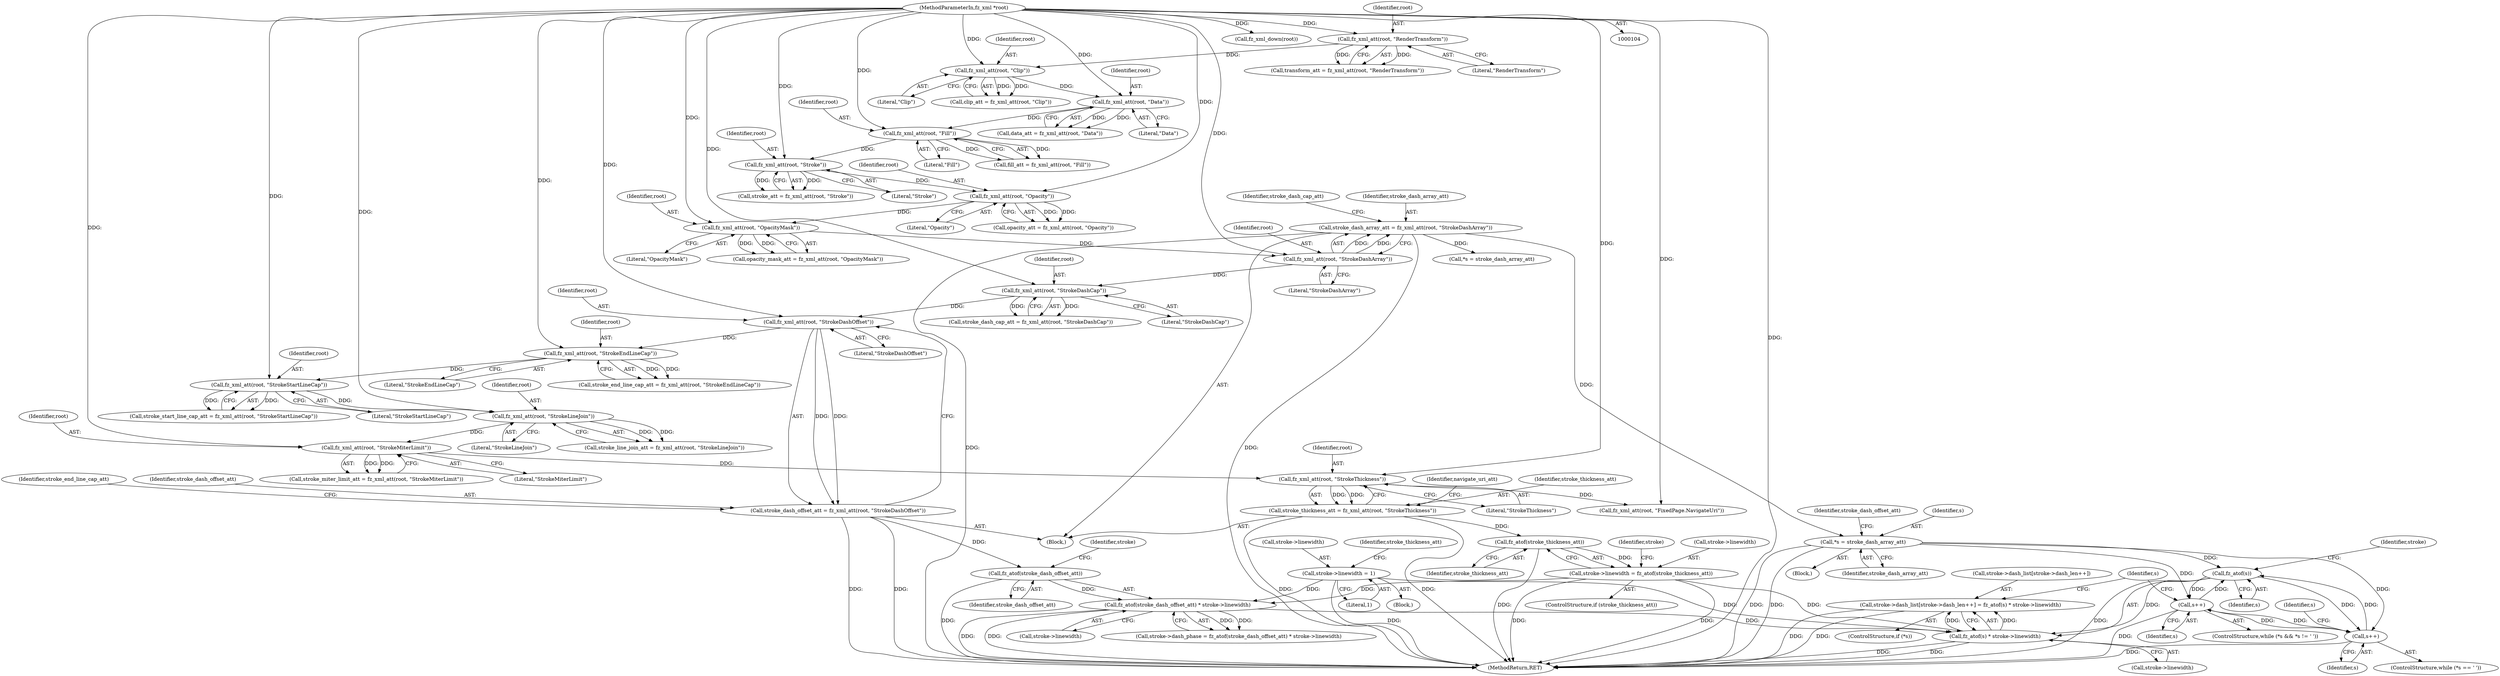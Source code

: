 digraph "0_ghostscript_60dabde18d7fe12b19da8b509bdfee9cc886aafc_3@array" {
"1000617" [label="(Call,stroke->dash_list[stroke->dash_len++] = fz_atof(s) * stroke->linewidth)"];
"1000626" [label="(Call,fz_atof(s) * stroke->linewidth)"];
"1000627" [label="(Call,fz_atof(s))"];
"1000640" [label="(Call,s++)"];
"1000588" [label="(Call,*s = stroke_dash_array_att)"];
"1000220" [label="(Call,stroke_dash_array_att = fz_xml_att(root, \"StrokeDashArray\"))"];
"1000222" [label="(Call,fz_xml_att(root, \"StrokeDashArray\"))"];
"1000217" [label="(Call,fz_xml_att(root, \"OpacityMask\"))"];
"1000212" [label="(Call,fz_xml_att(root, \"Opacity\"))"];
"1000207" [label="(Call,fz_xml_att(root, \"Stroke\"))"];
"1000202" [label="(Call,fz_xml_att(root, \"Fill\"))"];
"1000197" [label="(Call,fz_xml_att(root, \"Data\"))"];
"1000192" [label="(Call,fz_xml_att(root, \"Clip\"))"];
"1000187" [label="(Call,fz_xml_att(root, \"RenderTransform\"))"];
"1000109" [label="(MethodParameterIn,fz_xml *root)"];
"1000612" [label="(Call,s++)"];
"1000597" [label="(Call,fz_atof(stroke_dash_offset_att) * stroke->linewidth)"];
"1000598" [label="(Call,fz_atof(stroke_dash_offset_att))"];
"1000230" [label="(Call,stroke_dash_offset_att = fz_xml_att(root, \"StrokeDashOffset\"))"];
"1000232" [label="(Call,fz_xml_att(root, \"StrokeDashOffset\"))"];
"1000227" [label="(Call,fz_xml_att(root, \"StrokeDashCap\"))"];
"1000568" [label="(Call,stroke->linewidth = fz_atof(stroke_thickness_att))"];
"1000572" [label="(Call,fz_atof(stroke_thickness_att))"];
"1000255" [label="(Call,stroke_thickness_att = fz_xml_att(root, \"StrokeThickness\"))"];
"1000257" [label="(Call,fz_xml_att(root, \"StrokeThickness\"))"];
"1000252" [label="(Call,fz_xml_att(root, \"StrokeMiterLimit\"))"];
"1000247" [label="(Call,fz_xml_att(root, \"StrokeLineJoin\"))"];
"1000242" [label="(Call,fz_xml_att(root, \"StrokeStartLineCap\"))"];
"1000237" [label="(Call,fz_xml_att(root, \"StrokeEndLineCap\"))"];
"1000561" [label="(Call,stroke->linewidth = 1)"];
"1000227" [label="(Call,fz_xml_att(root, \"StrokeDashCap\"))"];
"1000588" [label="(Call,*s = stroke_dash_array_att)"];
"1000202" [label="(Call,fz_xml_att(root, \"Fill\"))"];
"1000193" [label="(Identifier,root)"];
"1000233" [label="(Identifier,root)"];
"1000254" [label="(Literal,\"StrokeMiterLimit\")"];
"1000640" [label="(Call,s++)"];
"1000243" [label="(Identifier,root)"];
"1000212" [label="(Call,fz_xml_att(root, \"Opacity\"))"];
"1000210" [label="(Call,opacity_att = fz_xml_att(root, \"Opacity\"))"];
"1000223" [label="(Identifier,root)"];
"1000218" [label="(Identifier,root)"];
"1000194" [label="(Literal,\"Clip\")"];
"1000566" [label="(ControlStructure,if (stroke_thickness_att))"];
"1000242" [label="(Call,fz_xml_att(root, \"StrokeStartLineCap\"))"];
"1000262" [label="(Call,fz_xml_att(root, \"FixedPage.NavigateUri\"))"];
"1000255" [label="(Call,stroke_thickness_att = fz_xml_att(root, \"StrokeThickness\"))"];
"1000561" [label="(Call,stroke->linewidth = 1)"];
"1000590" [label="(Identifier,stroke_dash_array_att)"];
"1000188" [label="(Identifier,root)"];
"1000221" [label="(Identifier,stroke_dash_array_att)"];
"1000200" [label="(Call,fill_att = fz_xml_att(root, \"Fill\"))"];
"1000187" [label="(Call,fz_xml_att(root, \"RenderTransform\"))"];
"1000601" [label="(Identifier,stroke)"];
"1000225" [label="(Call,stroke_dash_cap_att = fz_xml_att(root, \"StrokeDashCap\"))"];
"1000568" [label="(Call,stroke->linewidth = fz_atof(stroke_thickness_att))"];
"1000215" [label="(Call,opacity_mask_att = fz_xml_att(root, \"OpacityMask\"))"];
"1000244" [label="(Literal,\"StrokeStartLineCap\")"];
"1000203" [label="(Identifier,root)"];
"1000573" [label="(Identifier,stroke_thickness_att)"];
"1000217" [label="(Call,fz_xml_att(root, \"OpacityMask\"))"];
"1000600" [label="(Call,stroke->linewidth)"];
"1000635" [label="(Identifier,s)"];
"1000248" [label="(Identifier,root)"];
"1000641" [label="(Identifier,s)"];
"1000204" [label="(Literal,\"Fill\")"];
"1000234" [label="(Literal,\"StrokeDashOffset\")"];
"1000629" [label="(Call,stroke->linewidth)"];
"1000261" [label="(Identifier,navigate_uri_att)"];
"1000214" [label="(Literal,\"Opacity\")"];
"1000592" [label="(Identifier,stroke_dash_offset_att)"];
"1000258" [label="(Identifier,root)"];
"1000589" [label="(Identifier,s)"];
"1000268" [label="(Call,fz_xml_down(root))"];
"1000198" [label="(Identifier,root)"];
"1000213" [label="(Identifier,root)"];
"1000224" [label="(Literal,\"StrokeDashArray\")"];
"1000597" [label="(Call,fz_atof(stroke_dash_offset_att) * stroke->linewidth)"];
"1000228" [label="(Identifier,root)"];
"1000626" [label="(Call,fz_atof(s) * stroke->linewidth)"];
"1000610" [label="(Identifier,s)"];
"1000613" [label="(Identifier,s)"];
"1000628" [label="(Identifier,s)"];
"1000222" [label="(Call,fz_xml_att(root, \"StrokeDashArray\"))"];
"1000259" [label="(Literal,\"StrokeThickness\")"];
"1000240" [label="(Call,stroke_start_line_cap_att = fz_xml_att(root, \"StrokeStartLineCap\"))"];
"1000236" [label="(Identifier,stroke_end_line_cap_att)"];
"1000235" [label="(Call,stroke_end_line_cap_att = fz_xml_att(root, \"StrokeEndLineCap\"))"];
"1000109" [label="(MethodParameterIn,fz_xml *root)"];
"1000252" [label="(Call,fz_xml_att(root, \"StrokeMiterLimit\"))"];
"1000219" [label="(Literal,\"OpacityMask\")"];
"1000572" [label="(Call,fz_atof(stroke_thickness_att))"];
"1000451" [label="(Block,)"];
"1000627" [label="(Call,fz_atof(s))"];
"1000229" [label="(Literal,\"StrokeDashCap\")"];
"1000192" [label="(Call,fz_xml_att(root, \"Clip\"))"];
"1000195" [label="(Call,data_att = fz_xml_att(root, \"Data\"))"];
"1000607" [label="(ControlStructure,while (*s == ' '))"];
"1000231" [label="(Identifier,stroke_dash_offset_att)"];
"1000617" [label="(Call,stroke->dash_list[stroke->dash_len++] = fz_atof(s) * stroke->linewidth)"];
"1000257" [label="(Call,fz_xml_att(root, \"StrokeThickness\"))"];
"1000245" [label="(Call,stroke_line_join_att = fz_xml_att(root, \"StrokeLineJoin\"))"];
"1000249" [label="(Literal,\"StrokeLineJoin\")"];
"1000562" [label="(Call,stroke->linewidth)"];
"1000586" [label="(Block,)"];
"1000632" [label="(ControlStructure,while (*s && *s != ' '))"];
"1000256" [label="(Identifier,stroke_thickness_att)"];
"1000593" [label="(Call,stroke->dash_phase = fz_atof(stroke_dash_offset_att) * stroke->linewidth)"];
"1000612" [label="(Call,s++)"];
"1000226" [label="(Identifier,stroke_dash_cap_att)"];
"1000209" [label="(Literal,\"Stroke\")"];
"1000237" [label="(Call,fz_xml_att(root, \"StrokeEndLineCap\"))"];
"1000205" [label="(Call,stroke_att = fz_xml_att(root, \"Stroke\"))"];
"1000207" [label="(Call,fz_xml_att(root, \"Stroke\"))"];
"1000456" [label="(Call,*s = stroke_dash_array_att)"];
"1000185" [label="(Call,transform_att = fz_xml_att(root, \"RenderTransform\"))"];
"1000238" [label="(Identifier,root)"];
"1000614" [label="(ControlStructure,if (*s))"];
"1000250" [label="(Call,stroke_miter_limit_att = fz_xml_att(root, \"StrokeMiterLimit\"))"];
"1000618" [label="(Call,stroke->dash_list[stroke->dash_len++])"];
"1000253" [label="(Identifier,root)"];
"1000599" [label="(Identifier,stroke_dash_offset_att)"];
"1000208" [label="(Identifier,root)"];
"1000567" [label="(Identifier,stroke_thickness_att)"];
"1000197" [label="(Call,fz_xml_att(root, \"Data\"))"];
"1000189" [label="(Literal,\"RenderTransform\")"];
"1000232" [label="(Call,fz_xml_att(root, \"StrokeDashOffset\"))"];
"1000576" [label="(Identifier,stroke)"];
"1000964" [label="(MethodReturn,RET)"];
"1000190" [label="(Call,clip_att = fz_xml_att(root, \"Clip\"))"];
"1000565" [label="(Literal,1)"];
"1000247" [label="(Call,fz_xml_att(root, \"StrokeLineJoin\"))"];
"1000630" [label="(Identifier,stroke)"];
"1000220" [label="(Call,stroke_dash_array_att = fz_xml_att(root, \"StrokeDashArray\"))"];
"1000199" [label="(Literal,\"Data\")"];
"1000230" [label="(Call,stroke_dash_offset_att = fz_xml_att(root, \"StrokeDashOffset\"))"];
"1000239" [label="(Literal,\"StrokeEndLineCap\")"];
"1000598" [label="(Call,fz_atof(stroke_dash_offset_att))"];
"1000569" [label="(Call,stroke->linewidth)"];
"1000110" [label="(Block,)"];
"1000617" -> "1000614"  [label="AST: "];
"1000617" -> "1000626"  [label="CFG: "];
"1000618" -> "1000617"  [label="AST: "];
"1000626" -> "1000617"  [label="AST: "];
"1000635" -> "1000617"  [label="CFG: "];
"1000617" -> "1000964"  [label="DDG: "];
"1000617" -> "1000964"  [label="DDG: "];
"1000626" -> "1000617"  [label="DDG: "];
"1000626" -> "1000617"  [label="DDG: "];
"1000626" -> "1000629"  [label="CFG: "];
"1000627" -> "1000626"  [label="AST: "];
"1000629" -> "1000626"  [label="AST: "];
"1000626" -> "1000964"  [label="DDG: "];
"1000626" -> "1000964"  [label="DDG: "];
"1000627" -> "1000626"  [label="DDG: "];
"1000597" -> "1000626"  [label="DDG: "];
"1000568" -> "1000626"  [label="DDG: "];
"1000561" -> "1000626"  [label="DDG: "];
"1000627" -> "1000628"  [label="CFG: "];
"1000628" -> "1000627"  [label="AST: "];
"1000630" -> "1000627"  [label="CFG: "];
"1000627" -> "1000964"  [label="DDG: "];
"1000627" -> "1000612"  [label="DDG: "];
"1000640" -> "1000627"  [label="DDG: "];
"1000588" -> "1000627"  [label="DDG: "];
"1000612" -> "1000627"  [label="DDG: "];
"1000627" -> "1000640"  [label="DDG: "];
"1000640" -> "1000632"  [label="AST: "];
"1000640" -> "1000641"  [label="CFG: "];
"1000641" -> "1000640"  [label="AST: "];
"1000635" -> "1000640"  [label="CFG: "];
"1000640" -> "1000964"  [label="DDG: "];
"1000640" -> "1000612"  [label="DDG: "];
"1000588" -> "1000640"  [label="DDG: "];
"1000612" -> "1000640"  [label="DDG: "];
"1000588" -> "1000586"  [label="AST: "];
"1000588" -> "1000590"  [label="CFG: "];
"1000589" -> "1000588"  [label="AST: "];
"1000590" -> "1000588"  [label="AST: "];
"1000592" -> "1000588"  [label="CFG: "];
"1000588" -> "1000964"  [label="DDG: "];
"1000588" -> "1000964"  [label="DDG: "];
"1000220" -> "1000588"  [label="DDG: "];
"1000588" -> "1000612"  [label="DDG: "];
"1000220" -> "1000110"  [label="AST: "];
"1000220" -> "1000222"  [label="CFG: "];
"1000221" -> "1000220"  [label="AST: "];
"1000222" -> "1000220"  [label="AST: "];
"1000226" -> "1000220"  [label="CFG: "];
"1000220" -> "1000964"  [label="DDG: "];
"1000220" -> "1000964"  [label="DDG: "];
"1000222" -> "1000220"  [label="DDG: "];
"1000222" -> "1000220"  [label="DDG: "];
"1000220" -> "1000456"  [label="DDG: "];
"1000222" -> "1000224"  [label="CFG: "];
"1000223" -> "1000222"  [label="AST: "];
"1000224" -> "1000222"  [label="AST: "];
"1000217" -> "1000222"  [label="DDG: "];
"1000109" -> "1000222"  [label="DDG: "];
"1000222" -> "1000227"  [label="DDG: "];
"1000217" -> "1000215"  [label="AST: "];
"1000217" -> "1000219"  [label="CFG: "];
"1000218" -> "1000217"  [label="AST: "];
"1000219" -> "1000217"  [label="AST: "];
"1000215" -> "1000217"  [label="CFG: "];
"1000217" -> "1000215"  [label="DDG: "];
"1000217" -> "1000215"  [label="DDG: "];
"1000212" -> "1000217"  [label="DDG: "];
"1000109" -> "1000217"  [label="DDG: "];
"1000212" -> "1000210"  [label="AST: "];
"1000212" -> "1000214"  [label="CFG: "];
"1000213" -> "1000212"  [label="AST: "];
"1000214" -> "1000212"  [label="AST: "];
"1000210" -> "1000212"  [label="CFG: "];
"1000212" -> "1000210"  [label="DDG: "];
"1000212" -> "1000210"  [label="DDG: "];
"1000207" -> "1000212"  [label="DDG: "];
"1000109" -> "1000212"  [label="DDG: "];
"1000207" -> "1000205"  [label="AST: "];
"1000207" -> "1000209"  [label="CFG: "];
"1000208" -> "1000207"  [label="AST: "];
"1000209" -> "1000207"  [label="AST: "];
"1000205" -> "1000207"  [label="CFG: "];
"1000207" -> "1000205"  [label="DDG: "];
"1000207" -> "1000205"  [label="DDG: "];
"1000202" -> "1000207"  [label="DDG: "];
"1000109" -> "1000207"  [label="DDG: "];
"1000202" -> "1000200"  [label="AST: "];
"1000202" -> "1000204"  [label="CFG: "];
"1000203" -> "1000202"  [label="AST: "];
"1000204" -> "1000202"  [label="AST: "];
"1000200" -> "1000202"  [label="CFG: "];
"1000202" -> "1000200"  [label="DDG: "];
"1000202" -> "1000200"  [label="DDG: "];
"1000197" -> "1000202"  [label="DDG: "];
"1000109" -> "1000202"  [label="DDG: "];
"1000197" -> "1000195"  [label="AST: "];
"1000197" -> "1000199"  [label="CFG: "];
"1000198" -> "1000197"  [label="AST: "];
"1000199" -> "1000197"  [label="AST: "];
"1000195" -> "1000197"  [label="CFG: "];
"1000197" -> "1000195"  [label="DDG: "];
"1000197" -> "1000195"  [label="DDG: "];
"1000192" -> "1000197"  [label="DDG: "];
"1000109" -> "1000197"  [label="DDG: "];
"1000192" -> "1000190"  [label="AST: "];
"1000192" -> "1000194"  [label="CFG: "];
"1000193" -> "1000192"  [label="AST: "];
"1000194" -> "1000192"  [label="AST: "];
"1000190" -> "1000192"  [label="CFG: "];
"1000192" -> "1000190"  [label="DDG: "];
"1000192" -> "1000190"  [label="DDG: "];
"1000187" -> "1000192"  [label="DDG: "];
"1000109" -> "1000192"  [label="DDG: "];
"1000187" -> "1000185"  [label="AST: "];
"1000187" -> "1000189"  [label="CFG: "];
"1000188" -> "1000187"  [label="AST: "];
"1000189" -> "1000187"  [label="AST: "];
"1000185" -> "1000187"  [label="CFG: "];
"1000187" -> "1000185"  [label="DDG: "];
"1000187" -> "1000185"  [label="DDG: "];
"1000109" -> "1000187"  [label="DDG: "];
"1000109" -> "1000104"  [label="AST: "];
"1000109" -> "1000964"  [label="DDG: "];
"1000109" -> "1000227"  [label="DDG: "];
"1000109" -> "1000232"  [label="DDG: "];
"1000109" -> "1000237"  [label="DDG: "];
"1000109" -> "1000242"  [label="DDG: "];
"1000109" -> "1000247"  [label="DDG: "];
"1000109" -> "1000252"  [label="DDG: "];
"1000109" -> "1000257"  [label="DDG: "];
"1000109" -> "1000262"  [label="DDG: "];
"1000109" -> "1000268"  [label="DDG: "];
"1000612" -> "1000607"  [label="AST: "];
"1000612" -> "1000613"  [label="CFG: "];
"1000613" -> "1000612"  [label="AST: "];
"1000610" -> "1000612"  [label="CFG: "];
"1000612" -> "1000964"  [label="DDG: "];
"1000597" -> "1000593"  [label="AST: "];
"1000597" -> "1000600"  [label="CFG: "];
"1000598" -> "1000597"  [label="AST: "];
"1000600" -> "1000597"  [label="AST: "];
"1000593" -> "1000597"  [label="CFG: "];
"1000597" -> "1000964"  [label="DDG: "];
"1000597" -> "1000964"  [label="DDG: "];
"1000597" -> "1000593"  [label="DDG: "];
"1000597" -> "1000593"  [label="DDG: "];
"1000598" -> "1000597"  [label="DDG: "];
"1000568" -> "1000597"  [label="DDG: "];
"1000561" -> "1000597"  [label="DDG: "];
"1000598" -> "1000599"  [label="CFG: "];
"1000599" -> "1000598"  [label="AST: "];
"1000601" -> "1000598"  [label="CFG: "];
"1000598" -> "1000964"  [label="DDG: "];
"1000230" -> "1000598"  [label="DDG: "];
"1000230" -> "1000110"  [label="AST: "];
"1000230" -> "1000232"  [label="CFG: "];
"1000231" -> "1000230"  [label="AST: "];
"1000232" -> "1000230"  [label="AST: "];
"1000236" -> "1000230"  [label="CFG: "];
"1000230" -> "1000964"  [label="DDG: "];
"1000230" -> "1000964"  [label="DDG: "];
"1000232" -> "1000230"  [label="DDG: "];
"1000232" -> "1000230"  [label="DDG: "];
"1000232" -> "1000234"  [label="CFG: "];
"1000233" -> "1000232"  [label="AST: "];
"1000234" -> "1000232"  [label="AST: "];
"1000227" -> "1000232"  [label="DDG: "];
"1000232" -> "1000237"  [label="DDG: "];
"1000227" -> "1000225"  [label="AST: "];
"1000227" -> "1000229"  [label="CFG: "];
"1000228" -> "1000227"  [label="AST: "];
"1000229" -> "1000227"  [label="AST: "];
"1000225" -> "1000227"  [label="CFG: "];
"1000227" -> "1000225"  [label="DDG: "];
"1000227" -> "1000225"  [label="DDG: "];
"1000568" -> "1000566"  [label="AST: "];
"1000568" -> "1000572"  [label="CFG: "];
"1000569" -> "1000568"  [label="AST: "];
"1000572" -> "1000568"  [label="AST: "];
"1000576" -> "1000568"  [label="CFG: "];
"1000568" -> "1000964"  [label="DDG: "];
"1000568" -> "1000964"  [label="DDG: "];
"1000572" -> "1000568"  [label="DDG: "];
"1000572" -> "1000573"  [label="CFG: "];
"1000573" -> "1000572"  [label="AST: "];
"1000572" -> "1000964"  [label="DDG: "];
"1000255" -> "1000572"  [label="DDG: "];
"1000255" -> "1000110"  [label="AST: "];
"1000255" -> "1000257"  [label="CFG: "];
"1000256" -> "1000255"  [label="AST: "];
"1000257" -> "1000255"  [label="AST: "];
"1000261" -> "1000255"  [label="CFG: "];
"1000255" -> "1000964"  [label="DDG: "];
"1000255" -> "1000964"  [label="DDG: "];
"1000257" -> "1000255"  [label="DDG: "];
"1000257" -> "1000255"  [label="DDG: "];
"1000257" -> "1000259"  [label="CFG: "];
"1000258" -> "1000257"  [label="AST: "];
"1000259" -> "1000257"  [label="AST: "];
"1000252" -> "1000257"  [label="DDG: "];
"1000257" -> "1000262"  [label="DDG: "];
"1000252" -> "1000250"  [label="AST: "];
"1000252" -> "1000254"  [label="CFG: "];
"1000253" -> "1000252"  [label="AST: "];
"1000254" -> "1000252"  [label="AST: "];
"1000250" -> "1000252"  [label="CFG: "];
"1000252" -> "1000250"  [label="DDG: "];
"1000252" -> "1000250"  [label="DDG: "];
"1000247" -> "1000252"  [label="DDG: "];
"1000247" -> "1000245"  [label="AST: "];
"1000247" -> "1000249"  [label="CFG: "];
"1000248" -> "1000247"  [label="AST: "];
"1000249" -> "1000247"  [label="AST: "];
"1000245" -> "1000247"  [label="CFG: "];
"1000247" -> "1000245"  [label="DDG: "];
"1000247" -> "1000245"  [label="DDG: "];
"1000242" -> "1000247"  [label="DDG: "];
"1000242" -> "1000240"  [label="AST: "];
"1000242" -> "1000244"  [label="CFG: "];
"1000243" -> "1000242"  [label="AST: "];
"1000244" -> "1000242"  [label="AST: "];
"1000240" -> "1000242"  [label="CFG: "];
"1000242" -> "1000240"  [label="DDG: "];
"1000242" -> "1000240"  [label="DDG: "];
"1000237" -> "1000242"  [label="DDG: "];
"1000237" -> "1000235"  [label="AST: "];
"1000237" -> "1000239"  [label="CFG: "];
"1000238" -> "1000237"  [label="AST: "];
"1000239" -> "1000237"  [label="AST: "];
"1000235" -> "1000237"  [label="CFG: "];
"1000237" -> "1000235"  [label="DDG: "];
"1000237" -> "1000235"  [label="DDG: "];
"1000561" -> "1000451"  [label="AST: "];
"1000561" -> "1000565"  [label="CFG: "];
"1000562" -> "1000561"  [label="AST: "];
"1000565" -> "1000561"  [label="AST: "];
"1000567" -> "1000561"  [label="CFG: "];
"1000561" -> "1000964"  [label="DDG: "];
}
